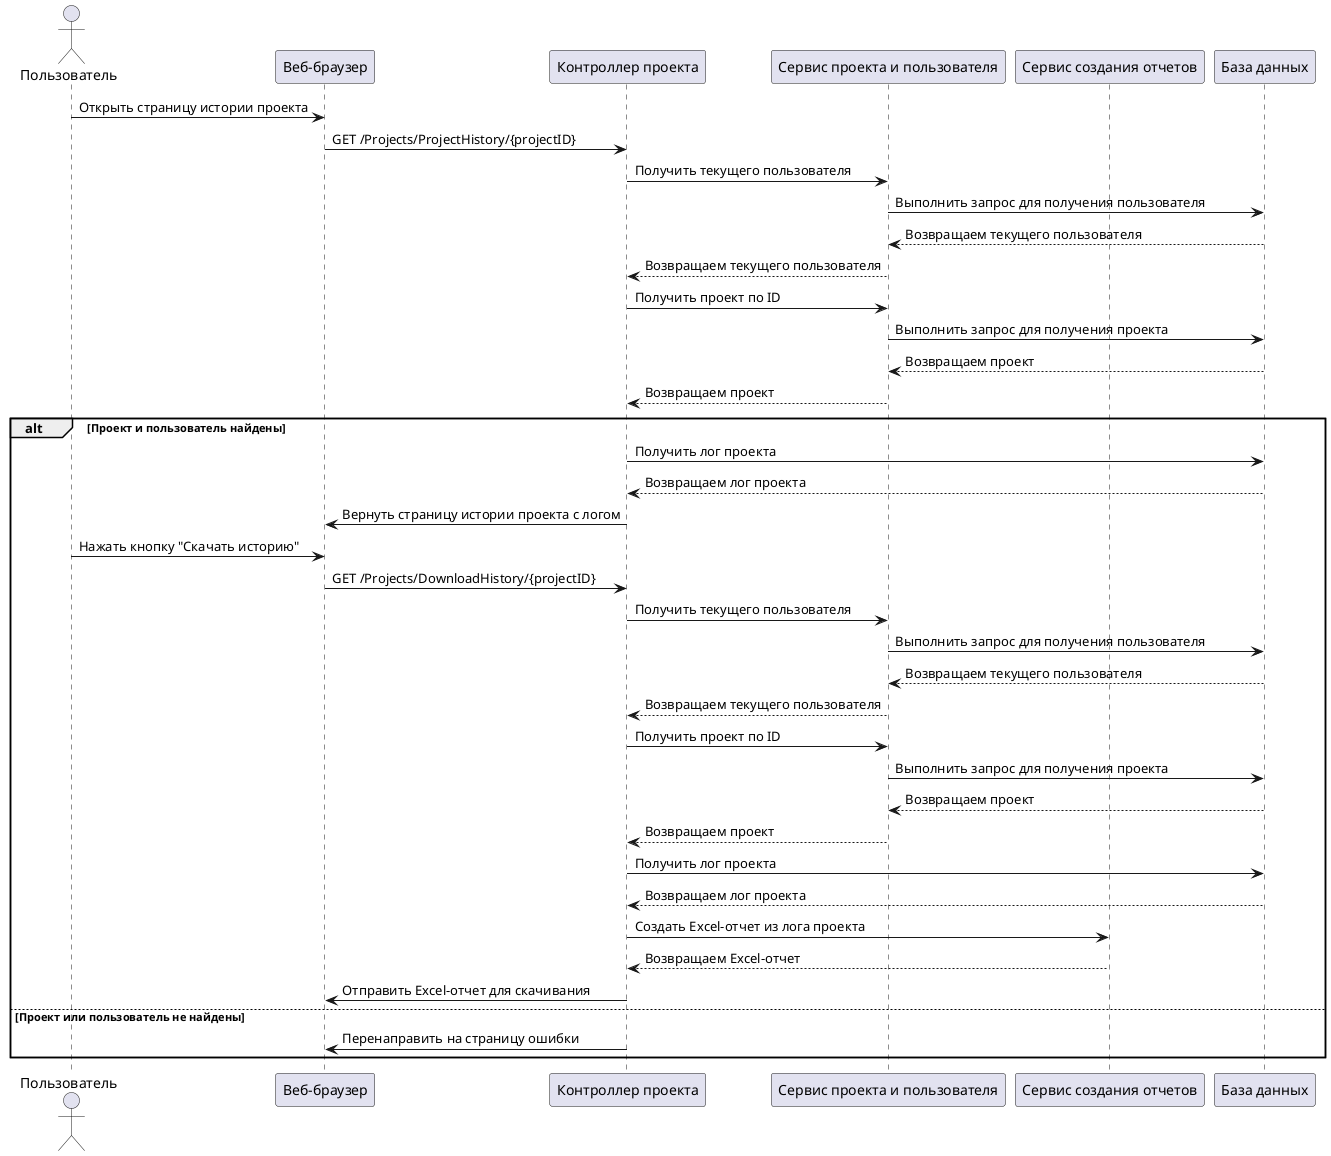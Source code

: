 @startuml SaveProjectLog
actor Пользователь as User
participant "Веб-браузер" as Browser
participant "Контроллер проекта" as PC
participant "Сервис проекта и пользователя" as UPS
participant "Сервис создания отчетов" as ERS
participant "База данных" as DB

User -> Browser: Открыть страницу истории проекта
Browser -> PC: GET /Projects/ProjectHistory/{projectID}
PC -> UPS: Получить текущего пользователя
UPS -> DB: Выполнить запрос для получения пользователя
DB --> UPS: Возвращаем текущего пользователя
UPS --> PC: Возвращаем текущего пользователя

PC -> UPS: Получить проект по ID
UPS -> DB: Выполнить запрос для получения проекта
DB --> UPS: Возвращаем проект
UPS --> PC: Возвращаем проект

alt Проект и пользователь найдены
    PC -> DB: Получить лог проекта
    DB --> PC: Возвращаем лог проекта

    PC -> Browser: Вернуть страницу истории проекта с логом

    User -> Browser: Нажать кнопку "Скачать историю"
    Browser -> PC: GET /Projects/DownloadHistory/{projectID}

    PC -> UPS: Получить текущего пользователя
    UPS -> DB: Выполнить запрос для получения пользователя
    DB --> UPS: Возвращаем текущего пользователя
    UPS --> PC: Возвращаем текущего пользователя

    PC -> UPS: Получить проект по ID
    UPS -> DB: Выполнить запрос для получения проекта
    DB --> UPS: Возвращаем проект
    UPS --> PC: Возвращаем проект


    PC -> DB: Получить лог проекта
    DB --> PC: Возвращаем лог проекта

    PC -> ERS: Создать Excel-отчет из лога проекта
    ERS --> PC: Возвращаем Excel-отчет

    PC -> Browser: Отправить Excel-отчет для скачивания

else Проект или пользователь не найдены
    PC -> Browser: Перенаправить на страницу ошибки
end
@enduml